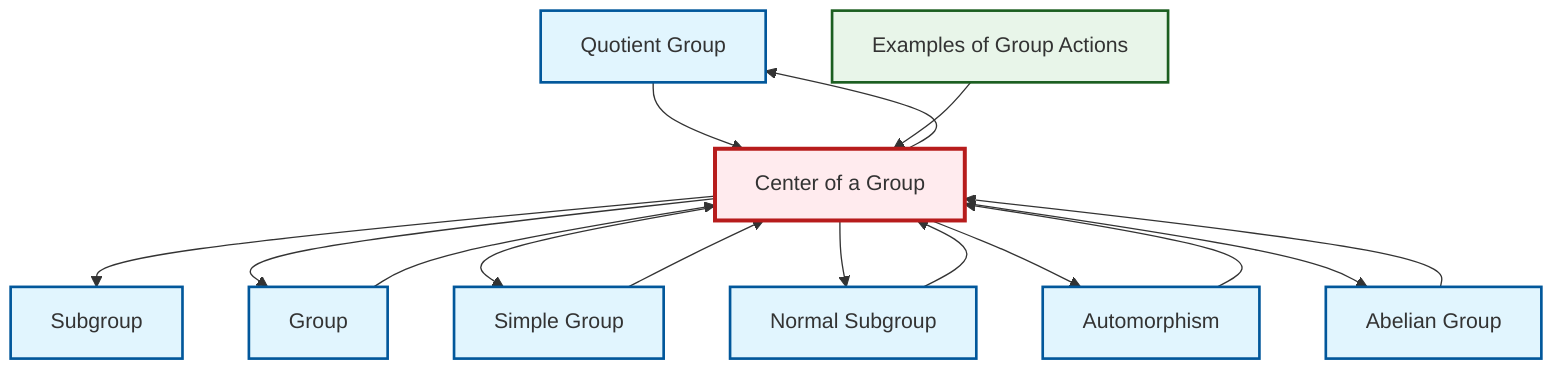 graph TD
    classDef definition fill:#e1f5fe,stroke:#01579b,stroke-width:2px
    classDef theorem fill:#f3e5f5,stroke:#4a148c,stroke-width:2px
    classDef axiom fill:#fff3e0,stroke:#e65100,stroke-width:2px
    classDef example fill:#e8f5e9,stroke:#1b5e20,stroke-width:2px
    classDef current fill:#ffebee,stroke:#b71c1c,stroke-width:3px
    def-quotient-group["Quotient Group"]:::definition
    def-abelian-group["Abelian Group"]:::definition
    def-subgroup["Subgroup"]:::definition
    ex-group-action-examples["Examples of Group Actions"]:::example
    def-automorphism["Automorphism"]:::definition
    def-normal-subgroup["Normal Subgroup"]:::definition
    def-center-of-group["Center of a Group"]:::definition
    def-group["Group"]:::definition
    def-simple-group["Simple Group"]:::definition
    def-simple-group --> def-center-of-group
    def-quotient-group --> def-center-of-group
    def-group --> def-center-of-group
    ex-group-action-examples --> def-center-of-group
    def-automorphism --> def-center-of-group
    def-center-of-group --> def-quotient-group
    def-center-of-group --> def-subgroup
    def-center-of-group --> def-group
    def-center-of-group --> def-simple-group
    def-center-of-group --> def-normal-subgroup
    def-center-of-group --> def-automorphism
    def-normal-subgroup --> def-center-of-group
    def-abelian-group --> def-center-of-group
    def-center-of-group --> def-abelian-group
    class def-center-of-group current